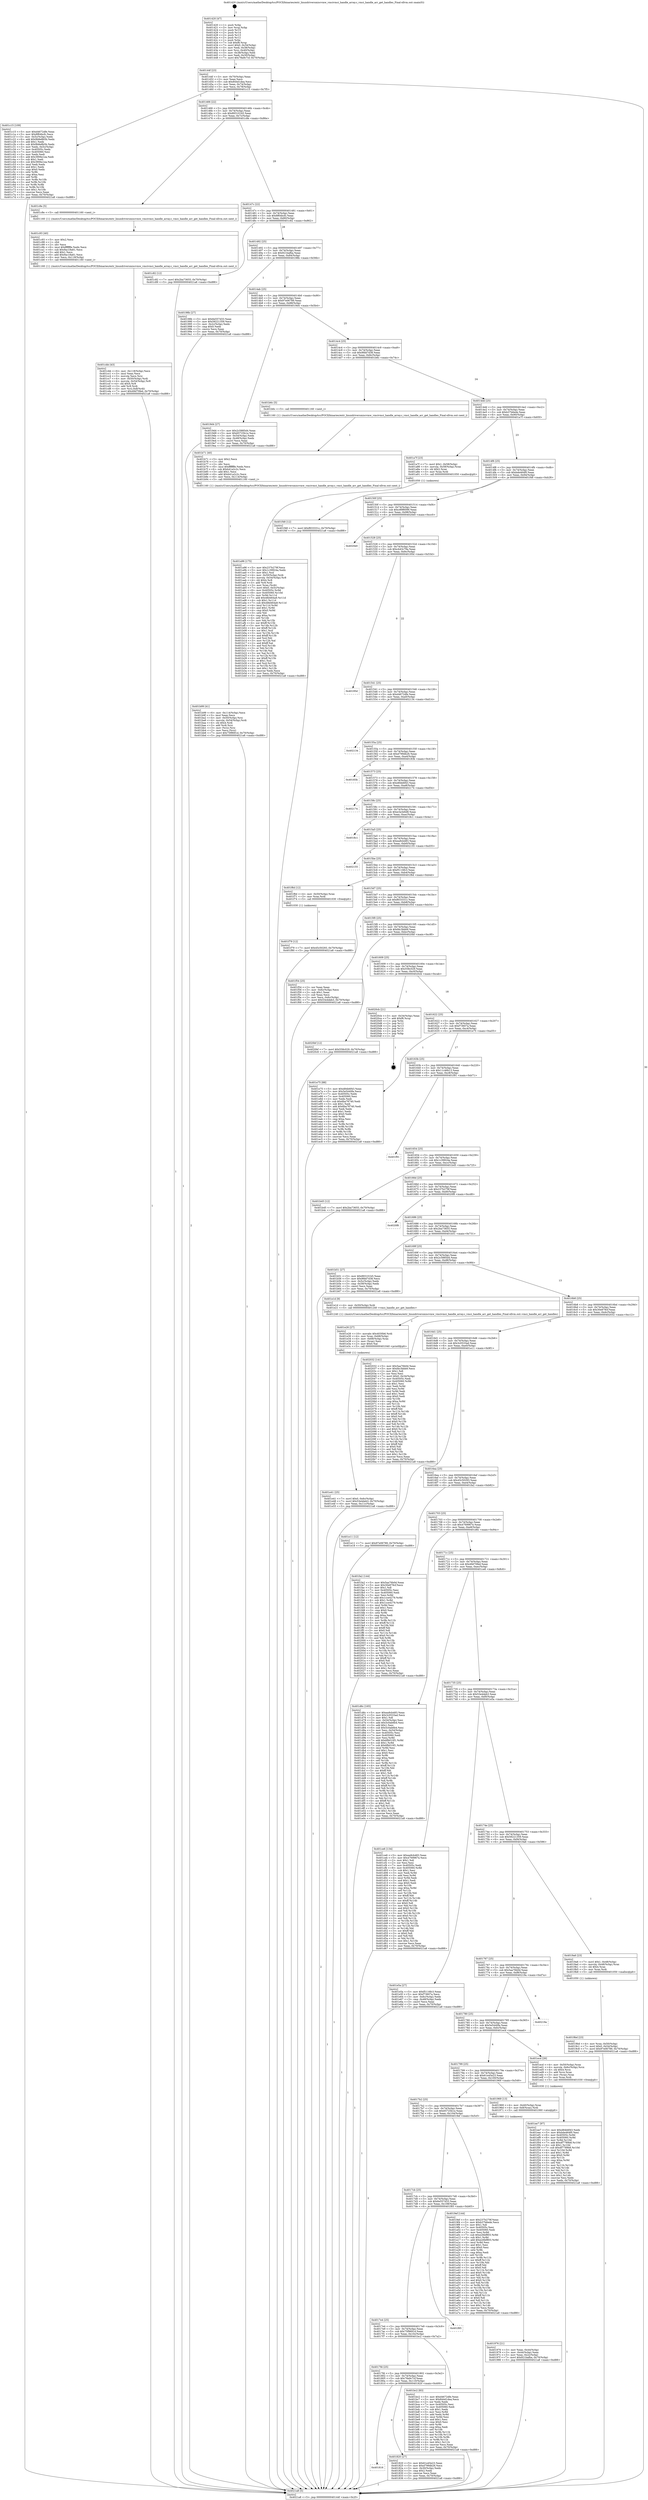 digraph "0x401420" {
  label = "0x401420 (/mnt/c/Users/mathe/Desktop/tcc/POCII/binaries/extr_linuxdriversmiscvmw_vmcivmci_handle_array.c_vmci_handle_arr_get_handles_Final-ollvm.out::main(0))"
  labelloc = "t"
  node[shape=record]

  Entry [label="",width=0.3,height=0.3,shape=circle,fillcolor=black,style=filled]
  "0x40144f" [label="{
     0x40144f [23]\l
     | [instrs]\l
     &nbsp;&nbsp;0x40144f \<+3\>: mov -0x70(%rbp),%eax\l
     &nbsp;&nbsp;0x401452 \<+2\>: mov %eax,%ecx\l
     &nbsp;&nbsp;0x401454 \<+6\>: sub $0x844d1dea,%ecx\l
     &nbsp;&nbsp;0x40145a \<+3\>: mov %eax,-0x74(%rbp)\l
     &nbsp;&nbsp;0x40145d \<+3\>: mov %ecx,-0x78(%rbp)\l
     &nbsp;&nbsp;0x401460 \<+6\>: je 0000000000401c15 \<main+0x7f5\>\l
  }"]
  "0x401c15" [label="{
     0x401c15 [109]\l
     | [instrs]\l
     &nbsp;&nbsp;0x401c15 \<+5\>: mov $0xd4672dfe,%eax\l
     &nbsp;&nbsp;0x401c1a \<+5\>: mov $0x8f64bcfc,%ecx\l
     &nbsp;&nbsp;0x401c1f \<+3\>: mov -0x5c(%rbp),%edx\l
     &nbsp;&nbsp;0x401c22 \<+6\>: add $0x9b8e8b5b,%edx\l
     &nbsp;&nbsp;0x401c28 \<+3\>: add $0x1,%edx\l
     &nbsp;&nbsp;0x401c2b \<+6\>: sub $0x9b8e8b5b,%edx\l
     &nbsp;&nbsp;0x401c31 \<+3\>: mov %edx,-0x5c(%rbp)\l
     &nbsp;&nbsp;0x401c34 \<+7\>: mov 0x40505c,%edx\l
     &nbsp;&nbsp;0x401c3b \<+7\>: mov 0x405060,%esi\l
     &nbsp;&nbsp;0x401c42 \<+2\>: mov %edx,%edi\l
     &nbsp;&nbsp;0x401c44 \<+6\>: add $0x3906e1ea,%edi\l
     &nbsp;&nbsp;0x401c4a \<+3\>: sub $0x1,%edi\l
     &nbsp;&nbsp;0x401c4d \<+6\>: sub $0x3906e1ea,%edi\l
     &nbsp;&nbsp;0x401c53 \<+3\>: imul %edi,%edx\l
     &nbsp;&nbsp;0x401c56 \<+3\>: and $0x1,%edx\l
     &nbsp;&nbsp;0x401c59 \<+3\>: cmp $0x0,%edx\l
     &nbsp;&nbsp;0x401c5c \<+4\>: sete %r8b\l
     &nbsp;&nbsp;0x401c60 \<+3\>: cmp $0xa,%esi\l
     &nbsp;&nbsp;0x401c63 \<+4\>: setl %r9b\l
     &nbsp;&nbsp;0x401c67 \<+3\>: mov %r8b,%r10b\l
     &nbsp;&nbsp;0x401c6a \<+3\>: and %r9b,%r10b\l
     &nbsp;&nbsp;0x401c6d \<+3\>: xor %r9b,%r8b\l
     &nbsp;&nbsp;0x401c70 \<+3\>: or %r8b,%r10b\l
     &nbsp;&nbsp;0x401c73 \<+4\>: test $0x1,%r10b\l
     &nbsp;&nbsp;0x401c77 \<+3\>: cmovne %ecx,%eax\l
     &nbsp;&nbsp;0x401c7a \<+3\>: mov %eax,-0x70(%rbp)\l
     &nbsp;&nbsp;0x401c7d \<+5\>: jmp 00000000004021a8 \<main+0xd88\>\l
  }"]
  "0x401466" [label="{
     0x401466 [22]\l
     | [instrs]\l
     &nbsp;&nbsp;0x401466 \<+5\>: jmp 000000000040146b \<main+0x4b\>\l
     &nbsp;&nbsp;0x40146b \<+3\>: mov -0x74(%rbp),%eax\l
     &nbsp;&nbsp;0x40146e \<+5\>: sub $0x893101b5,%eax\l
     &nbsp;&nbsp;0x401473 \<+3\>: mov %eax,-0x7c(%rbp)\l
     &nbsp;&nbsp;0x401476 \<+6\>: je 0000000000401c8e \<main+0x86e\>\l
  }"]
  Exit [label="",width=0.3,height=0.3,shape=circle,fillcolor=black,style=filled,peripheries=2]
  "0x401c8e" [label="{
     0x401c8e [5]\l
     | [instrs]\l
     &nbsp;&nbsp;0x401c8e \<+5\>: call 0000000000401160 \<next_i\>\l
     | [calls]\l
     &nbsp;&nbsp;0x401160 \{1\} (/mnt/c/Users/mathe/Desktop/tcc/POCII/binaries/extr_linuxdriversmiscvmw_vmcivmci_handle_array.c_vmci_handle_arr_get_handles_Final-ollvm.out::next_i)\l
  }"]
  "0x40147c" [label="{
     0x40147c [22]\l
     | [instrs]\l
     &nbsp;&nbsp;0x40147c \<+5\>: jmp 0000000000401481 \<main+0x61\>\l
     &nbsp;&nbsp;0x401481 \<+3\>: mov -0x74(%rbp),%eax\l
     &nbsp;&nbsp;0x401484 \<+5\>: sub $0x8f64bcfc,%eax\l
     &nbsp;&nbsp;0x401489 \<+3\>: mov %eax,-0x80(%rbp)\l
     &nbsp;&nbsp;0x40148c \<+6\>: je 0000000000401c82 \<main+0x862\>\l
  }"]
  "0x401f79" [label="{
     0x401f79 [12]\l
     | [instrs]\l
     &nbsp;&nbsp;0x401f79 \<+7\>: movl $0x45c50293,-0x70(%rbp)\l
     &nbsp;&nbsp;0x401f80 \<+5\>: jmp 00000000004021a8 \<main+0xd88\>\l
  }"]
  "0x401c82" [label="{
     0x401c82 [12]\l
     | [instrs]\l
     &nbsp;&nbsp;0x401c82 \<+7\>: movl $0x2ba73655,-0x70(%rbp)\l
     &nbsp;&nbsp;0x401c89 \<+5\>: jmp 00000000004021a8 \<main+0xd88\>\l
  }"]
  "0x401492" [label="{
     0x401492 [25]\l
     | [instrs]\l
     &nbsp;&nbsp;0x401492 \<+5\>: jmp 0000000000401497 \<main+0x77\>\l
     &nbsp;&nbsp;0x401497 \<+3\>: mov -0x74(%rbp),%eax\l
     &nbsp;&nbsp;0x40149a \<+5\>: sub $0x921bafba,%eax\l
     &nbsp;&nbsp;0x40149f \<+6\>: mov %eax,-0x84(%rbp)\l
     &nbsp;&nbsp;0x4014a5 \<+6\>: je 000000000040198b \<main+0x56b\>\l
  }"]
  "0x401ee7" [label="{
     0x401ee7 [97]\l
     | [instrs]\l
     &nbsp;&nbsp;0x401ee7 \<+5\>: mov $0xd84b6f43,%edx\l
     &nbsp;&nbsp;0x401eec \<+5\>: mov $0xbde464f0,%esi\l
     &nbsp;&nbsp;0x401ef1 \<+8\>: mov 0x40505c,%r8d\l
     &nbsp;&nbsp;0x401ef9 \<+8\>: mov 0x405060,%r9d\l
     &nbsp;&nbsp;0x401f01 \<+3\>: mov %r8d,%r10d\l
     &nbsp;&nbsp;0x401f04 \<+7\>: add $0xdf7789b8,%r10d\l
     &nbsp;&nbsp;0x401f0b \<+4\>: sub $0x1,%r10d\l
     &nbsp;&nbsp;0x401f0f \<+7\>: sub $0xdf7789b8,%r10d\l
     &nbsp;&nbsp;0x401f16 \<+4\>: imul %r10d,%r8d\l
     &nbsp;&nbsp;0x401f1a \<+4\>: and $0x1,%r8d\l
     &nbsp;&nbsp;0x401f1e \<+4\>: cmp $0x0,%r8d\l
     &nbsp;&nbsp;0x401f22 \<+4\>: sete %r11b\l
     &nbsp;&nbsp;0x401f26 \<+4\>: cmp $0xa,%r9d\l
     &nbsp;&nbsp;0x401f2a \<+3\>: setl %bl\l
     &nbsp;&nbsp;0x401f2d \<+3\>: mov %r11b,%r14b\l
     &nbsp;&nbsp;0x401f30 \<+3\>: and %bl,%r14b\l
     &nbsp;&nbsp;0x401f33 \<+3\>: xor %bl,%r11b\l
     &nbsp;&nbsp;0x401f36 \<+3\>: or %r11b,%r14b\l
     &nbsp;&nbsp;0x401f39 \<+4\>: test $0x1,%r14b\l
     &nbsp;&nbsp;0x401f3d \<+3\>: cmovne %esi,%edx\l
     &nbsp;&nbsp;0x401f40 \<+3\>: mov %edx,-0x70(%rbp)\l
     &nbsp;&nbsp;0x401f43 \<+5\>: jmp 00000000004021a8 \<main+0xd88\>\l
  }"]
  "0x40198b" [label="{
     0x40198b [27]\l
     | [instrs]\l
     &nbsp;&nbsp;0x40198b \<+5\>: mov $0x6e557d33,%eax\l
     &nbsp;&nbsp;0x401990 \<+5\>: mov $0x58221359,%ecx\l
     &nbsp;&nbsp;0x401995 \<+3\>: mov -0x2c(%rbp),%edx\l
     &nbsp;&nbsp;0x401998 \<+3\>: cmp $0x0,%edx\l
     &nbsp;&nbsp;0x40199b \<+3\>: cmove %ecx,%eax\l
     &nbsp;&nbsp;0x40199e \<+3\>: mov %eax,-0x70(%rbp)\l
     &nbsp;&nbsp;0x4019a1 \<+5\>: jmp 00000000004021a8 \<main+0xd88\>\l
  }"]
  "0x4014ab" [label="{
     0x4014ab [25]\l
     | [instrs]\l
     &nbsp;&nbsp;0x4014ab \<+5\>: jmp 00000000004014b0 \<main+0x90\>\l
     &nbsp;&nbsp;0x4014b0 \<+3\>: mov -0x74(%rbp),%eax\l
     &nbsp;&nbsp;0x4014b3 \<+5\>: sub $0x97e06789,%eax\l
     &nbsp;&nbsp;0x4014b8 \<+6\>: mov %eax,-0x88(%rbp)\l
     &nbsp;&nbsp;0x4014be \<+6\>: je 00000000004019d4 \<main+0x5b4\>\l
  }"]
  "0x401e41" [label="{
     0x401e41 [25]\l
     | [instrs]\l
     &nbsp;&nbsp;0x401e41 \<+7\>: movl $0x0,-0x6c(%rbp)\l
     &nbsp;&nbsp;0x401e48 \<+7\>: movl $0x53e4deb3,-0x70(%rbp)\l
     &nbsp;&nbsp;0x401e4f \<+6\>: mov %eax,-0x11c(%rbp)\l
     &nbsp;&nbsp;0x401e55 \<+5\>: jmp 00000000004021a8 \<main+0xd88\>\l
  }"]
  "0x4019d4" [label="{
     0x4019d4 [27]\l
     | [instrs]\l
     &nbsp;&nbsp;0x4019d4 \<+5\>: mov $0x2c5885d4,%eax\l
     &nbsp;&nbsp;0x4019d9 \<+5\>: mov $0x65725b1e,%ecx\l
     &nbsp;&nbsp;0x4019de \<+3\>: mov -0x54(%rbp),%edx\l
     &nbsp;&nbsp;0x4019e1 \<+3\>: cmp -0x48(%rbp),%edx\l
     &nbsp;&nbsp;0x4019e4 \<+3\>: cmovl %ecx,%eax\l
     &nbsp;&nbsp;0x4019e7 \<+3\>: mov %eax,-0x70(%rbp)\l
     &nbsp;&nbsp;0x4019ea \<+5\>: jmp 00000000004021a8 \<main+0xd88\>\l
  }"]
  "0x4014c4" [label="{
     0x4014c4 [25]\l
     | [instrs]\l
     &nbsp;&nbsp;0x4014c4 \<+5\>: jmp 00000000004014c9 \<main+0xa9\>\l
     &nbsp;&nbsp;0x4014c9 \<+3\>: mov -0x74(%rbp),%eax\l
     &nbsp;&nbsp;0x4014cc \<+5\>: sub $0x9fdd7d38,%eax\l
     &nbsp;&nbsp;0x4014d1 \<+6\>: mov %eax,-0x8c(%rbp)\l
     &nbsp;&nbsp;0x4014d7 \<+6\>: je 0000000000401b6c \<main+0x74c\>\l
  }"]
  "0x401e26" [label="{
     0x401e26 [27]\l
     | [instrs]\l
     &nbsp;&nbsp;0x401e26 \<+10\>: movabs $0x4030b6,%rdi\l
     &nbsp;&nbsp;0x401e30 \<+4\>: mov %rax,-0x68(%rbp)\l
     &nbsp;&nbsp;0x401e34 \<+4\>: mov -0x68(%rbp),%rax\l
     &nbsp;&nbsp;0x401e38 \<+2\>: mov (%rax),%esi\l
     &nbsp;&nbsp;0x401e3a \<+2\>: mov $0x0,%al\l
     &nbsp;&nbsp;0x401e3c \<+5\>: call 0000000000401040 \<printf@plt\>\l
     | [calls]\l
     &nbsp;&nbsp;0x401040 \{1\} (unknown)\l
  }"]
  "0x401b6c" [label="{
     0x401b6c [5]\l
     | [instrs]\l
     &nbsp;&nbsp;0x401b6c \<+5\>: call 0000000000401160 \<next_i\>\l
     | [calls]\l
     &nbsp;&nbsp;0x401160 \{1\} (/mnt/c/Users/mathe/Desktop/tcc/POCII/binaries/extr_linuxdriversmiscvmw_vmcivmci_handle_array.c_vmci_handle_arr_get_handles_Final-ollvm.out::next_i)\l
  }"]
  "0x4014dd" [label="{
     0x4014dd [25]\l
     | [instrs]\l
     &nbsp;&nbsp;0x4014dd \<+5\>: jmp 00000000004014e2 \<main+0xc2\>\l
     &nbsp;&nbsp;0x4014e2 \<+3\>: mov -0x74(%rbp),%eax\l
     &nbsp;&nbsp;0x4014e5 \<+5\>: sub $0xb37b6ede,%eax\l
     &nbsp;&nbsp;0x4014ea \<+6\>: mov %eax,-0x90(%rbp)\l
     &nbsp;&nbsp;0x4014f0 \<+6\>: je 0000000000401a7f \<main+0x65f\>\l
  }"]
  "0x401cbb" [label="{
     0x401cbb [43]\l
     | [instrs]\l
     &nbsp;&nbsp;0x401cbb \<+6\>: mov -0x118(%rbp),%ecx\l
     &nbsp;&nbsp;0x401cc1 \<+3\>: imul %eax,%ecx\l
     &nbsp;&nbsp;0x401cc4 \<+3\>: movslq %ecx,%rsi\l
     &nbsp;&nbsp;0x401cc7 \<+4\>: mov -0x50(%rbp),%rdi\l
     &nbsp;&nbsp;0x401ccb \<+4\>: movslq -0x54(%rbp),%r8\l
     &nbsp;&nbsp;0x401ccf \<+4\>: shl $0x4,%r8\l
     &nbsp;&nbsp;0x401cd3 \<+3\>: add %r8,%rdi\l
     &nbsp;&nbsp;0x401cd6 \<+4\>: mov %rsi,0x8(%rdi)\l
     &nbsp;&nbsp;0x401cda \<+7\>: movl $0x49d70fed,-0x70(%rbp)\l
     &nbsp;&nbsp;0x401ce1 \<+5\>: jmp 00000000004021a8 \<main+0xd88\>\l
  }"]
  "0x401a7f" [label="{
     0x401a7f [23]\l
     | [instrs]\l
     &nbsp;&nbsp;0x401a7f \<+7\>: movl $0x1,-0x58(%rbp)\l
     &nbsp;&nbsp;0x401a86 \<+4\>: movslq -0x58(%rbp),%rax\l
     &nbsp;&nbsp;0x401a8a \<+4\>: shl $0x2,%rax\l
     &nbsp;&nbsp;0x401a8e \<+3\>: mov %rax,%rdi\l
     &nbsp;&nbsp;0x401a91 \<+5\>: call 0000000000401050 \<malloc@plt\>\l
     | [calls]\l
     &nbsp;&nbsp;0x401050 \{1\} (unknown)\l
  }"]
  "0x4014f6" [label="{
     0x4014f6 [25]\l
     | [instrs]\l
     &nbsp;&nbsp;0x4014f6 \<+5\>: jmp 00000000004014fb \<main+0xdb\>\l
     &nbsp;&nbsp;0x4014fb \<+3\>: mov -0x74(%rbp),%eax\l
     &nbsp;&nbsp;0x4014fe \<+5\>: sub $0xbde464f0,%eax\l
     &nbsp;&nbsp;0x401503 \<+6\>: mov %eax,-0x94(%rbp)\l
     &nbsp;&nbsp;0x401509 \<+6\>: je 0000000000401f48 \<main+0xb28\>\l
  }"]
  "0x401c93" [label="{
     0x401c93 [40]\l
     | [instrs]\l
     &nbsp;&nbsp;0x401c93 \<+5\>: mov $0x2,%ecx\l
     &nbsp;&nbsp;0x401c98 \<+1\>: cltd\l
     &nbsp;&nbsp;0x401c99 \<+2\>: idiv %ecx\l
     &nbsp;&nbsp;0x401c9b \<+6\>: imul $0xfffffffe,%edx,%ecx\l
     &nbsp;&nbsp;0x401ca1 \<+6\>: sub $0x9ac18a61,%ecx\l
     &nbsp;&nbsp;0x401ca7 \<+3\>: add $0x1,%ecx\l
     &nbsp;&nbsp;0x401caa \<+6\>: add $0x9ac18a61,%ecx\l
     &nbsp;&nbsp;0x401cb0 \<+6\>: mov %ecx,-0x118(%rbp)\l
     &nbsp;&nbsp;0x401cb6 \<+5\>: call 0000000000401160 \<next_i\>\l
     | [calls]\l
     &nbsp;&nbsp;0x401160 \{1\} (/mnt/c/Users/mathe/Desktop/tcc/POCII/binaries/extr_linuxdriversmiscvmw_vmcivmci_handle_array.c_vmci_handle_arr_get_handles_Final-ollvm.out::next_i)\l
  }"]
  "0x401f48" [label="{
     0x401f48 [12]\l
     | [instrs]\l
     &nbsp;&nbsp;0x401f48 \<+7\>: movl $0xf833331c,-0x70(%rbp)\l
     &nbsp;&nbsp;0x401f4f \<+5\>: jmp 00000000004021a8 \<main+0xd88\>\l
  }"]
  "0x40150f" [label="{
     0x40150f [25]\l
     | [instrs]\l
     &nbsp;&nbsp;0x40150f \<+5\>: jmp 0000000000401514 \<main+0xf4\>\l
     &nbsp;&nbsp;0x401514 \<+3\>: mov -0x74(%rbp),%eax\l
     &nbsp;&nbsp;0x401517 \<+5\>: sub $0xc89f6099,%eax\l
     &nbsp;&nbsp;0x40151c \<+6\>: mov %eax,-0x98(%rbp)\l
     &nbsp;&nbsp;0x401522 \<+6\>: je 00000000004020e0 \<main+0xcc0\>\l
  }"]
  "0x401b99" [label="{
     0x401b99 [41]\l
     | [instrs]\l
     &nbsp;&nbsp;0x401b99 \<+6\>: mov -0x114(%rbp),%ecx\l
     &nbsp;&nbsp;0x401b9f \<+3\>: imul %eax,%ecx\l
     &nbsp;&nbsp;0x401ba2 \<+4\>: mov -0x50(%rbp),%rsi\l
     &nbsp;&nbsp;0x401ba6 \<+4\>: movslq -0x54(%rbp),%rdi\l
     &nbsp;&nbsp;0x401baa \<+4\>: shl $0x4,%rdi\l
     &nbsp;&nbsp;0x401bae \<+3\>: add %rdi,%rsi\l
     &nbsp;&nbsp;0x401bb1 \<+3\>: mov (%rsi),%rsi\l
     &nbsp;&nbsp;0x401bb4 \<+2\>: mov %ecx,(%rsi)\l
     &nbsp;&nbsp;0x401bb6 \<+7\>: movl $0x75f9691d,-0x70(%rbp)\l
     &nbsp;&nbsp;0x401bbd \<+5\>: jmp 00000000004021a8 \<main+0xd88\>\l
  }"]
  "0x4020e0" [label="{
     0x4020e0\l
  }", style=dashed]
  "0x401528" [label="{
     0x401528 [25]\l
     | [instrs]\l
     &nbsp;&nbsp;0x401528 \<+5\>: jmp 000000000040152d \<main+0x10d\>\l
     &nbsp;&nbsp;0x40152d \<+3\>: mov -0x74(%rbp),%eax\l
     &nbsp;&nbsp;0x401530 \<+5\>: sub $0xcb43c79a,%eax\l
     &nbsp;&nbsp;0x401535 \<+6\>: mov %eax,-0x9c(%rbp)\l
     &nbsp;&nbsp;0x40153b \<+6\>: je 000000000040195d \<main+0x53d\>\l
  }"]
  "0x401b71" [label="{
     0x401b71 [40]\l
     | [instrs]\l
     &nbsp;&nbsp;0x401b71 \<+5\>: mov $0x2,%ecx\l
     &nbsp;&nbsp;0x401b76 \<+1\>: cltd\l
     &nbsp;&nbsp;0x401b77 \<+2\>: idiv %ecx\l
     &nbsp;&nbsp;0x401b79 \<+6\>: imul $0xfffffffe,%edx,%ecx\l
     &nbsp;&nbsp;0x401b7f \<+6\>: sub $0xb41a2c2c,%ecx\l
     &nbsp;&nbsp;0x401b85 \<+3\>: add $0x1,%ecx\l
     &nbsp;&nbsp;0x401b88 \<+6\>: add $0xb41a2c2c,%ecx\l
     &nbsp;&nbsp;0x401b8e \<+6\>: mov %ecx,-0x114(%rbp)\l
     &nbsp;&nbsp;0x401b94 \<+5\>: call 0000000000401160 \<next_i\>\l
     | [calls]\l
     &nbsp;&nbsp;0x401160 \{1\} (/mnt/c/Users/mathe/Desktop/tcc/POCII/binaries/extr_linuxdriversmiscvmw_vmcivmci_handle_array.c_vmci_handle_arr_get_handles_Final-ollvm.out::next_i)\l
  }"]
  "0x40195d" [label="{
     0x40195d\l
  }", style=dashed]
  "0x401541" [label="{
     0x401541 [25]\l
     | [instrs]\l
     &nbsp;&nbsp;0x401541 \<+5\>: jmp 0000000000401546 \<main+0x126\>\l
     &nbsp;&nbsp;0x401546 \<+3\>: mov -0x74(%rbp),%eax\l
     &nbsp;&nbsp;0x401549 \<+5\>: sub $0xd4672dfe,%eax\l
     &nbsp;&nbsp;0x40154e \<+6\>: mov %eax,-0xa0(%rbp)\l
     &nbsp;&nbsp;0x401554 \<+6\>: je 0000000000402134 \<main+0xd14\>\l
  }"]
  "0x401a96" [label="{
     0x401a96 [175]\l
     | [instrs]\l
     &nbsp;&nbsp;0x401a96 \<+5\>: mov $0x237b279f,%ecx\l
     &nbsp;&nbsp;0x401a9b \<+5\>: mov $0x1c39924a,%edx\l
     &nbsp;&nbsp;0x401aa0 \<+3\>: mov $0x1,%sil\l
     &nbsp;&nbsp;0x401aa3 \<+4\>: mov -0x50(%rbp),%rdi\l
     &nbsp;&nbsp;0x401aa7 \<+4\>: movslq -0x54(%rbp),%r8\l
     &nbsp;&nbsp;0x401aab \<+4\>: shl $0x4,%r8\l
     &nbsp;&nbsp;0x401aaf \<+3\>: add %r8,%rdi\l
     &nbsp;&nbsp;0x401ab2 \<+3\>: mov %rax,(%rdi)\l
     &nbsp;&nbsp;0x401ab5 \<+7\>: movl $0x0,-0x5c(%rbp)\l
     &nbsp;&nbsp;0x401abc \<+8\>: mov 0x40505c,%r9d\l
     &nbsp;&nbsp;0x401ac4 \<+8\>: mov 0x405060,%r10d\l
     &nbsp;&nbsp;0x401acc \<+3\>: mov %r9d,%r11d\l
     &nbsp;&nbsp;0x401acf \<+7\>: add $0x48d464a9,%r11d\l
     &nbsp;&nbsp;0x401ad6 \<+4\>: sub $0x1,%r11d\l
     &nbsp;&nbsp;0x401ada \<+7\>: sub $0x48d464a9,%r11d\l
     &nbsp;&nbsp;0x401ae1 \<+4\>: imul %r11d,%r9d\l
     &nbsp;&nbsp;0x401ae5 \<+4\>: and $0x1,%r9d\l
     &nbsp;&nbsp;0x401ae9 \<+4\>: cmp $0x0,%r9d\l
     &nbsp;&nbsp;0x401aed \<+3\>: sete %bl\l
     &nbsp;&nbsp;0x401af0 \<+4\>: cmp $0xa,%r10d\l
     &nbsp;&nbsp;0x401af4 \<+4\>: setl %r14b\l
     &nbsp;&nbsp;0x401af8 \<+3\>: mov %bl,%r15b\l
     &nbsp;&nbsp;0x401afb \<+4\>: xor $0xff,%r15b\l
     &nbsp;&nbsp;0x401aff \<+3\>: mov %r14b,%r12b\l
     &nbsp;&nbsp;0x401b02 \<+4\>: xor $0xff,%r12b\l
     &nbsp;&nbsp;0x401b06 \<+4\>: xor $0x1,%sil\l
     &nbsp;&nbsp;0x401b0a \<+3\>: mov %r15b,%r13b\l
     &nbsp;&nbsp;0x401b0d \<+4\>: and $0xff,%r13b\l
     &nbsp;&nbsp;0x401b11 \<+3\>: and %sil,%bl\l
     &nbsp;&nbsp;0x401b14 \<+3\>: mov %r12b,%al\l
     &nbsp;&nbsp;0x401b17 \<+2\>: and $0xff,%al\l
     &nbsp;&nbsp;0x401b19 \<+3\>: and %sil,%r14b\l
     &nbsp;&nbsp;0x401b1c \<+3\>: or %bl,%r13b\l
     &nbsp;&nbsp;0x401b1f \<+3\>: or %r14b,%al\l
     &nbsp;&nbsp;0x401b22 \<+3\>: xor %al,%r13b\l
     &nbsp;&nbsp;0x401b25 \<+3\>: or %r12b,%r15b\l
     &nbsp;&nbsp;0x401b28 \<+4\>: xor $0xff,%r15b\l
     &nbsp;&nbsp;0x401b2c \<+4\>: or $0x1,%sil\l
     &nbsp;&nbsp;0x401b30 \<+3\>: and %sil,%r15b\l
     &nbsp;&nbsp;0x401b33 \<+3\>: or %r15b,%r13b\l
     &nbsp;&nbsp;0x401b36 \<+4\>: test $0x1,%r13b\l
     &nbsp;&nbsp;0x401b3a \<+3\>: cmovne %edx,%ecx\l
     &nbsp;&nbsp;0x401b3d \<+3\>: mov %ecx,-0x70(%rbp)\l
     &nbsp;&nbsp;0x401b40 \<+5\>: jmp 00000000004021a8 \<main+0xd88\>\l
  }"]
  "0x402134" [label="{
     0x402134\l
  }", style=dashed]
  "0x40155a" [label="{
     0x40155a [25]\l
     | [instrs]\l
     &nbsp;&nbsp;0x40155a \<+5\>: jmp 000000000040155f \<main+0x13f\>\l
     &nbsp;&nbsp;0x40155f \<+3\>: mov -0x74(%rbp),%eax\l
     &nbsp;&nbsp;0x401562 \<+5\>: sub $0xd799db26,%eax\l
     &nbsp;&nbsp;0x401567 \<+6\>: mov %eax,-0xa4(%rbp)\l
     &nbsp;&nbsp;0x40156d \<+6\>: je 000000000040183b \<main+0x41b\>\l
  }"]
  "0x4019bd" [label="{
     0x4019bd [23]\l
     | [instrs]\l
     &nbsp;&nbsp;0x4019bd \<+4\>: mov %rax,-0x50(%rbp)\l
     &nbsp;&nbsp;0x4019c1 \<+7\>: movl $0x0,-0x54(%rbp)\l
     &nbsp;&nbsp;0x4019c8 \<+7\>: movl $0x97e06789,-0x70(%rbp)\l
     &nbsp;&nbsp;0x4019cf \<+5\>: jmp 00000000004021a8 \<main+0xd88\>\l
  }"]
  "0x40183b" [label="{
     0x40183b\l
  }", style=dashed]
  "0x401573" [label="{
     0x401573 [25]\l
     | [instrs]\l
     &nbsp;&nbsp;0x401573 \<+5\>: jmp 0000000000401578 \<main+0x158\>\l
     &nbsp;&nbsp;0x401578 \<+3\>: mov -0x74(%rbp),%eax\l
     &nbsp;&nbsp;0x40157b \<+5\>: sub $0xd84b6f43,%eax\l
     &nbsp;&nbsp;0x401580 \<+6\>: mov %eax,-0xa8(%rbp)\l
     &nbsp;&nbsp;0x401586 \<+6\>: je 0000000000402174 \<main+0xd54\>\l
  }"]
  "0x401976" [label="{
     0x401976 [21]\l
     | [instrs]\l
     &nbsp;&nbsp;0x401976 \<+3\>: mov %eax,-0x44(%rbp)\l
     &nbsp;&nbsp;0x401979 \<+3\>: mov -0x44(%rbp),%eax\l
     &nbsp;&nbsp;0x40197c \<+3\>: mov %eax,-0x2c(%rbp)\l
     &nbsp;&nbsp;0x40197f \<+7\>: movl $0x921bafba,-0x70(%rbp)\l
     &nbsp;&nbsp;0x401986 \<+5\>: jmp 00000000004021a8 \<main+0xd88\>\l
  }"]
  "0x402174" [label="{
     0x402174\l
  }", style=dashed]
  "0x40158c" [label="{
     0x40158c [25]\l
     | [instrs]\l
     &nbsp;&nbsp;0x40158c \<+5\>: jmp 0000000000401591 \<main+0x171\>\l
     &nbsp;&nbsp;0x401591 \<+3\>: mov -0x74(%rbp),%eax\l
     &nbsp;&nbsp;0x401594 \<+5\>: sub $0xe3a3e6d8,%eax\l
     &nbsp;&nbsp;0x401599 \<+6\>: mov %eax,-0xac(%rbp)\l
     &nbsp;&nbsp;0x40159f \<+6\>: je 00000000004018c1 \<main+0x4a1\>\l
  }"]
  "0x401420" [label="{
     0x401420 [47]\l
     | [instrs]\l
     &nbsp;&nbsp;0x401420 \<+1\>: push %rbp\l
     &nbsp;&nbsp;0x401421 \<+3\>: mov %rsp,%rbp\l
     &nbsp;&nbsp;0x401424 \<+2\>: push %r15\l
     &nbsp;&nbsp;0x401426 \<+2\>: push %r14\l
     &nbsp;&nbsp;0x401428 \<+2\>: push %r13\l
     &nbsp;&nbsp;0x40142a \<+2\>: push %r12\l
     &nbsp;&nbsp;0x40142c \<+1\>: push %rbx\l
     &nbsp;&nbsp;0x40142d \<+7\>: sub $0xf8,%rsp\l
     &nbsp;&nbsp;0x401434 \<+7\>: movl $0x0,-0x34(%rbp)\l
     &nbsp;&nbsp;0x40143b \<+3\>: mov %edi,-0x38(%rbp)\l
     &nbsp;&nbsp;0x40143e \<+4\>: mov %rsi,-0x40(%rbp)\l
     &nbsp;&nbsp;0x401442 \<+3\>: mov -0x38(%rbp),%edi\l
     &nbsp;&nbsp;0x401445 \<+3\>: mov %edi,-0x30(%rbp)\l
     &nbsp;&nbsp;0x401448 \<+7\>: movl $0x78a9c7cf,-0x70(%rbp)\l
  }"]
  "0x4018c1" [label="{
     0x4018c1\l
  }", style=dashed]
  "0x4015a5" [label="{
     0x4015a5 [25]\l
     | [instrs]\l
     &nbsp;&nbsp;0x4015a5 \<+5\>: jmp 00000000004015aa \<main+0x18a\>\l
     &nbsp;&nbsp;0x4015aa \<+3\>: mov -0x74(%rbp),%eax\l
     &nbsp;&nbsp;0x4015ad \<+5\>: sub $0xea9cb483,%eax\l
     &nbsp;&nbsp;0x4015b2 \<+6\>: mov %eax,-0xb0(%rbp)\l
     &nbsp;&nbsp;0x4015b8 \<+6\>: je 0000000000402155 \<main+0xd35\>\l
  }"]
  "0x4021a8" [label="{
     0x4021a8 [5]\l
     | [instrs]\l
     &nbsp;&nbsp;0x4021a8 \<+5\>: jmp 000000000040144f \<main+0x2f\>\l
  }"]
  "0x402155" [label="{
     0x402155\l
  }", style=dashed]
  "0x4015be" [label="{
     0x4015be [25]\l
     | [instrs]\l
     &nbsp;&nbsp;0x4015be \<+5\>: jmp 00000000004015c3 \<main+0x1a3\>\l
     &nbsp;&nbsp;0x4015c3 \<+3\>: mov -0x74(%rbp),%eax\l
     &nbsp;&nbsp;0x4015c6 \<+5\>: sub $0xf5116fc3,%eax\l
     &nbsp;&nbsp;0x4015cb \<+6\>: mov %eax,-0xb4(%rbp)\l
     &nbsp;&nbsp;0x4015d1 \<+6\>: je 0000000000401f6d \<main+0xb4d\>\l
  }"]
  "0x401816" [label="{
     0x401816\l
  }", style=dashed]
  "0x401f6d" [label="{
     0x401f6d [12]\l
     | [instrs]\l
     &nbsp;&nbsp;0x401f6d \<+4\>: mov -0x50(%rbp),%rax\l
     &nbsp;&nbsp;0x401f71 \<+3\>: mov %rax,%rdi\l
     &nbsp;&nbsp;0x401f74 \<+5\>: call 0000000000401030 \<free@plt\>\l
     | [calls]\l
     &nbsp;&nbsp;0x401030 \{1\} (unknown)\l
  }"]
  "0x4015d7" [label="{
     0x4015d7 [25]\l
     | [instrs]\l
     &nbsp;&nbsp;0x4015d7 \<+5\>: jmp 00000000004015dc \<main+0x1bc\>\l
     &nbsp;&nbsp;0x4015dc \<+3\>: mov -0x74(%rbp),%eax\l
     &nbsp;&nbsp;0x4015df \<+5\>: sub $0xf833331c,%eax\l
     &nbsp;&nbsp;0x4015e4 \<+6\>: mov %eax,-0xb8(%rbp)\l
     &nbsp;&nbsp;0x4015ea \<+6\>: je 0000000000401f54 \<main+0xb34\>\l
  }"]
  "0x401820" [label="{
     0x401820 [27]\l
     | [instrs]\l
     &nbsp;&nbsp;0x401820 \<+5\>: mov $0x61e45e23,%eax\l
     &nbsp;&nbsp;0x401825 \<+5\>: mov $0xd799db26,%ecx\l
     &nbsp;&nbsp;0x40182a \<+3\>: mov -0x30(%rbp),%edx\l
     &nbsp;&nbsp;0x40182d \<+3\>: cmp $0x2,%edx\l
     &nbsp;&nbsp;0x401830 \<+3\>: cmovne %ecx,%eax\l
     &nbsp;&nbsp;0x401833 \<+3\>: mov %eax,-0x70(%rbp)\l
     &nbsp;&nbsp;0x401836 \<+5\>: jmp 00000000004021a8 \<main+0xd88\>\l
  }"]
  "0x401f54" [label="{
     0x401f54 [25]\l
     | [instrs]\l
     &nbsp;&nbsp;0x401f54 \<+2\>: xor %eax,%eax\l
     &nbsp;&nbsp;0x401f56 \<+3\>: mov -0x6c(%rbp),%ecx\l
     &nbsp;&nbsp;0x401f59 \<+3\>: sub $0x1,%eax\l
     &nbsp;&nbsp;0x401f5c \<+2\>: sub %eax,%ecx\l
     &nbsp;&nbsp;0x401f5e \<+3\>: mov %ecx,-0x6c(%rbp)\l
     &nbsp;&nbsp;0x401f61 \<+7\>: movl $0x53e4deb3,-0x70(%rbp)\l
     &nbsp;&nbsp;0x401f68 \<+5\>: jmp 00000000004021a8 \<main+0xd88\>\l
  }"]
  "0x4015f0" [label="{
     0x4015f0 [25]\l
     | [instrs]\l
     &nbsp;&nbsp;0x4015f0 \<+5\>: jmp 00000000004015f5 \<main+0x1d5\>\l
     &nbsp;&nbsp;0x4015f5 \<+3\>: mov -0x74(%rbp),%eax\l
     &nbsp;&nbsp;0x4015f8 \<+5\>: sub $0xfdc3bbb9,%eax\l
     &nbsp;&nbsp;0x4015fd \<+6\>: mov %eax,-0xbc(%rbp)\l
     &nbsp;&nbsp;0x401603 \<+6\>: je 00000000004020bf \<main+0xc9f\>\l
  }"]
  "0x4017fd" [label="{
     0x4017fd [25]\l
     | [instrs]\l
     &nbsp;&nbsp;0x4017fd \<+5\>: jmp 0000000000401802 \<main+0x3e2\>\l
     &nbsp;&nbsp;0x401802 \<+3\>: mov -0x74(%rbp),%eax\l
     &nbsp;&nbsp;0x401805 \<+5\>: sub $0x78a9c7cf,%eax\l
     &nbsp;&nbsp;0x40180a \<+6\>: mov %eax,-0x110(%rbp)\l
     &nbsp;&nbsp;0x401810 \<+6\>: je 0000000000401820 \<main+0x400\>\l
  }"]
  "0x4020bf" [label="{
     0x4020bf [12]\l
     | [instrs]\l
     &nbsp;&nbsp;0x4020bf \<+7\>: movl $0x558c029,-0x70(%rbp)\l
     &nbsp;&nbsp;0x4020c6 \<+5\>: jmp 00000000004021a8 \<main+0xd88\>\l
  }"]
  "0x401609" [label="{
     0x401609 [25]\l
     | [instrs]\l
     &nbsp;&nbsp;0x401609 \<+5\>: jmp 000000000040160e \<main+0x1ee\>\l
     &nbsp;&nbsp;0x40160e \<+3\>: mov -0x74(%rbp),%eax\l
     &nbsp;&nbsp;0x401611 \<+5\>: sub $0x558c029,%eax\l
     &nbsp;&nbsp;0x401616 \<+6\>: mov %eax,-0xc0(%rbp)\l
     &nbsp;&nbsp;0x40161c \<+6\>: je 00000000004020cb \<main+0xcab\>\l
  }"]
  "0x401bc2" [label="{
     0x401bc2 [83]\l
     | [instrs]\l
     &nbsp;&nbsp;0x401bc2 \<+5\>: mov $0xd4672dfe,%eax\l
     &nbsp;&nbsp;0x401bc7 \<+5\>: mov $0x844d1dea,%ecx\l
     &nbsp;&nbsp;0x401bcc \<+2\>: xor %edx,%edx\l
     &nbsp;&nbsp;0x401bce \<+7\>: mov 0x40505c,%esi\l
     &nbsp;&nbsp;0x401bd5 \<+7\>: mov 0x405060,%edi\l
     &nbsp;&nbsp;0x401bdc \<+3\>: sub $0x1,%edx\l
     &nbsp;&nbsp;0x401bdf \<+3\>: mov %esi,%r8d\l
     &nbsp;&nbsp;0x401be2 \<+3\>: add %edx,%r8d\l
     &nbsp;&nbsp;0x401be5 \<+4\>: imul %r8d,%esi\l
     &nbsp;&nbsp;0x401be9 \<+3\>: and $0x1,%esi\l
     &nbsp;&nbsp;0x401bec \<+3\>: cmp $0x0,%esi\l
     &nbsp;&nbsp;0x401bef \<+4\>: sete %r9b\l
     &nbsp;&nbsp;0x401bf3 \<+3\>: cmp $0xa,%edi\l
     &nbsp;&nbsp;0x401bf6 \<+4\>: setl %r10b\l
     &nbsp;&nbsp;0x401bfa \<+3\>: mov %r9b,%r11b\l
     &nbsp;&nbsp;0x401bfd \<+3\>: and %r10b,%r11b\l
     &nbsp;&nbsp;0x401c00 \<+3\>: xor %r10b,%r9b\l
     &nbsp;&nbsp;0x401c03 \<+3\>: or %r9b,%r11b\l
     &nbsp;&nbsp;0x401c06 \<+4\>: test $0x1,%r11b\l
     &nbsp;&nbsp;0x401c0a \<+3\>: cmovne %ecx,%eax\l
     &nbsp;&nbsp;0x401c0d \<+3\>: mov %eax,-0x70(%rbp)\l
     &nbsp;&nbsp;0x401c10 \<+5\>: jmp 00000000004021a8 \<main+0xd88\>\l
  }"]
  "0x4020cb" [label="{
     0x4020cb [21]\l
     | [instrs]\l
     &nbsp;&nbsp;0x4020cb \<+3\>: mov -0x34(%rbp),%eax\l
     &nbsp;&nbsp;0x4020ce \<+7\>: add $0xf8,%rsp\l
     &nbsp;&nbsp;0x4020d5 \<+1\>: pop %rbx\l
     &nbsp;&nbsp;0x4020d6 \<+2\>: pop %r12\l
     &nbsp;&nbsp;0x4020d8 \<+2\>: pop %r13\l
     &nbsp;&nbsp;0x4020da \<+2\>: pop %r14\l
     &nbsp;&nbsp;0x4020dc \<+2\>: pop %r15\l
     &nbsp;&nbsp;0x4020de \<+1\>: pop %rbp\l
     &nbsp;&nbsp;0x4020df \<+1\>: ret\l
  }"]
  "0x401622" [label="{
     0x401622 [25]\l
     | [instrs]\l
     &nbsp;&nbsp;0x401622 \<+5\>: jmp 0000000000401627 \<main+0x207\>\l
     &nbsp;&nbsp;0x401627 \<+3\>: mov -0x74(%rbp),%eax\l
     &nbsp;&nbsp;0x40162a \<+5\>: sub $0xf73607a,%eax\l
     &nbsp;&nbsp;0x40162f \<+6\>: mov %eax,-0xc4(%rbp)\l
     &nbsp;&nbsp;0x401635 \<+6\>: je 0000000000401e75 \<main+0xa55\>\l
  }"]
  "0x4017e4" [label="{
     0x4017e4 [25]\l
     | [instrs]\l
     &nbsp;&nbsp;0x4017e4 \<+5\>: jmp 00000000004017e9 \<main+0x3c9\>\l
     &nbsp;&nbsp;0x4017e9 \<+3\>: mov -0x74(%rbp),%eax\l
     &nbsp;&nbsp;0x4017ec \<+5\>: sub $0x75f9691d,%eax\l
     &nbsp;&nbsp;0x4017f1 \<+6\>: mov %eax,-0x10c(%rbp)\l
     &nbsp;&nbsp;0x4017f7 \<+6\>: je 0000000000401bc2 \<main+0x7a2\>\l
  }"]
  "0x401e75" [label="{
     0x401e75 [88]\l
     | [instrs]\l
     &nbsp;&nbsp;0x401e75 \<+5\>: mov $0xd84b6f43,%eax\l
     &nbsp;&nbsp;0x401e7a \<+5\>: mov $0x5e5440fa,%ecx\l
     &nbsp;&nbsp;0x401e7f \<+7\>: mov 0x40505c,%edx\l
     &nbsp;&nbsp;0x401e86 \<+7\>: mov 0x405060,%esi\l
     &nbsp;&nbsp;0x401e8d \<+2\>: mov %edx,%edi\l
     &nbsp;&nbsp;0x401e8f \<+6\>: sub $0x6ba78740,%edi\l
     &nbsp;&nbsp;0x401e95 \<+3\>: sub $0x1,%edi\l
     &nbsp;&nbsp;0x401e98 \<+6\>: add $0x6ba78740,%edi\l
     &nbsp;&nbsp;0x401e9e \<+3\>: imul %edi,%edx\l
     &nbsp;&nbsp;0x401ea1 \<+3\>: and $0x1,%edx\l
     &nbsp;&nbsp;0x401ea4 \<+3\>: cmp $0x0,%edx\l
     &nbsp;&nbsp;0x401ea7 \<+4\>: sete %r8b\l
     &nbsp;&nbsp;0x401eab \<+3\>: cmp $0xa,%esi\l
     &nbsp;&nbsp;0x401eae \<+4\>: setl %r9b\l
     &nbsp;&nbsp;0x401eb2 \<+3\>: mov %r8b,%r10b\l
     &nbsp;&nbsp;0x401eb5 \<+3\>: and %r9b,%r10b\l
     &nbsp;&nbsp;0x401eb8 \<+3\>: xor %r9b,%r8b\l
     &nbsp;&nbsp;0x401ebb \<+3\>: or %r8b,%r10b\l
     &nbsp;&nbsp;0x401ebe \<+4\>: test $0x1,%r10b\l
     &nbsp;&nbsp;0x401ec2 \<+3\>: cmovne %ecx,%eax\l
     &nbsp;&nbsp;0x401ec5 \<+3\>: mov %eax,-0x70(%rbp)\l
     &nbsp;&nbsp;0x401ec8 \<+5\>: jmp 00000000004021a8 \<main+0xd88\>\l
  }"]
  "0x40163b" [label="{
     0x40163b [25]\l
     | [instrs]\l
     &nbsp;&nbsp;0x40163b \<+5\>: jmp 0000000000401640 \<main+0x220\>\l
     &nbsp;&nbsp;0x401640 \<+3\>: mov -0x74(%rbp),%eax\l
     &nbsp;&nbsp;0x401643 \<+5\>: sub $0x11c46b13,%eax\l
     &nbsp;&nbsp;0x401648 \<+6\>: mov %eax,-0xc8(%rbp)\l
     &nbsp;&nbsp;0x40164e \<+6\>: je 0000000000401f91 \<main+0xb71\>\l
  }"]
  "0x401f85" [label="{
     0x401f85\l
  }", style=dashed]
  "0x401f91" [label="{
     0x401f91\l
  }", style=dashed]
  "0x401654" [label="{
     0x401654 [25]\l
     | [instrs]\l
     &nbsp;&nbsp;0x401654 \<+5\>: jmp 0000000000401659 \<main+0x239\>\l
     &nbsp;&nbsp;0x401659 \<+3\>: mov -0x74(%rbp),%eax\l
     &nbsp;&nbsp;0x40165c \<+5\>: sub $0x1c39924a,%eax\l
     &nbsp;&nbsp;0x401661 \<+6\>: mov %eax,-0xcc(%rbp)\l
     &nbsp;&nbsp;0x401667 \<+6\>: je 0000000000401b45 \<main+0x725\>\l
  }"]
  "0x4017cb" [label="{
     0x4017cb [25]\l
     | [instrs]\l
     &nbsp;&nbsp;0x4017cb \<+5\>: jmp 00000000004017d0 \<main+0x3b0\>\l
     &nbsp;&nbsp;0x4017d0 \<+3\>: mov -0x74(%rbp),%eax\l
     &nbsp;&nbsp;0x4017d3 \<+5\>: sub $0x6e557d33,%eax\l
     &nbsp;&nbsp;0x4017d8 \<+6\>: mov %eax,-0x108(%rbp)\l
     &nbsp;&nbsp;0x4017de \<+6\>: je 0000000000401f85 \<main+0xb65\>\l
  }"]
  "0x401b45" [label="{
     0x401b45 [12]\l
     | [instrs]\l
     &nbsp;&nbsp;0x401b45 \<+7\>: movl $0x2ba73655,-0x70(%rbp)\l
     &nbsp;&nbsp;0x401b4c \<+5\>: jmp 00000000004021a8 \<main+0xd88\>\l
  }"]
  "0x40166d" [label="{
     0x40166d [25]\l
     | [instrs]\l
     &nbsp;&nbsp;0x40166d \<+5\>: jmp 0000000000401672 \<main+0x252\>\l
     &nbsp;&nbsp;0x401672 \<+3\>: mov -0x74(%rbp),%eax\l
     &nbsp;&nbsp;0x401675 \<+5\>: sub $0x237b279f,%eax\l
     &nbsp;&nbsp;0x40167a \<+6\>: mov %eax,-0xd0(%rbp)\l
     &nbsp;&nbsp;0x401680 \<+6\>: je 00000000004020f8 \<main+0xcd8\>\l
  }"]
  "0x4019ef" [label="{
     0x4019ef [144]\l
     | [instrs]\l
     &nbsp;&nbsp;0x4019ef \<+5\>: mov $0x237b279f,%eax\l
     &nbsp;&nbsp;0x4019f4 \<+5\>: mov $0xb37b6ede,%ecx\l
     &nbsp;&nbsp;0x4019f9 \<+2\>: mov $0x1,%dl\l
     &nbsp;&nbsp;0x4019fb \<+7\>: mov 0x40505c,%esi\l
     &nbsp;&nbsp;0x401a02 \<+7\>: mov 0x405060,%edi\l
     &nbsp;&nbsp;0x401a09 \<+3\>: mov %esi,%r8d\l
     &nbsp;&nbsp;0x401a0c \<+7\>: sub $0xe26bf803,%r8d\l
     &nbsp;&nbsp;0x401a13 \<+4\>: sub $0x1,%r8d\l
     &nbsp;&nbsp;0x401a17 \<+7\>: add $0xe26bf803,%r8d\l
     &nbsp;&nbsp;0x401a1e \<+4\>: imul %r8d,%esi\l
     &nbsp;&nbsp;0x401a22 \<+3\>: and $0x1,%esi\l
     &nbsp;&nbsp;0x401a25 \<+3\>: cmp $0x0,%esi\l
     &nbsp;&nbsp;0x401a28 \<+4\>: sete %r9b\l
     &nbsp;&nbsp;0x401a2c \<+3\>: cmp $0xa,%edi\l
     &nbsp;&nbsp;0x401a2f \<+4\>: setl %r10b\l
     &nbsp;&nbsp;0x401a33 \<+3\>: mov %r9b,%r11b\l
     &nbsp;&nbsp;0x401a36 \<+4\>: xor $0xff,%r11b\l
     &nbsp;&nbsp;0x401a3a \<+3\>: mov %r10b,%bl\l
     &nbsp;&nbsp;0x401a3d \<+3\>: xor $0xff,%bl\l
     &nbsp;&nbsp;0x401a40 \<+3\>: xor $0x0,%dl\l
     &nbsp;&nbsp;0x401a43 \<+3\>: mov %r11b,%r14b\l
     &nbsp;&nbsp;0x401a46 \<+4\>: and $0x0,%r14b\l
     &nbsp;&nbsp;0x401a4a \<+3\>: and %dl,%r9b\l
     &nbsp;&nbsp;0x401a4d \<+3\>: mov %bl,%r15b\l
     &nbsp;&nbsp;0x401a50 \<+4\>: and $0x0,%r15b\l
     &nbsp;&nbsp;0x401a54 \<+3\>: and %dl,%r10b\l
     &nbsp;&nbsp;0x401a57 \<+3\>: or %r9b,%r14b\l
     &nbsp;&nbsp;0x401a5a \<+3\>: or %r10b,%r15b\l
     &nbsp;&nbsp;0x401a5d \<+3\>: xor %r15b,%r14b\l
     &nbsp;&nbsp;0x401a60 \<+3\>: or %bl,%r11b\l
     &nbsp;&nbsp;0x401a63 \<+4\>: xor $0xff,%r11b\l
     &nbsp;&nbsp;0x401a67 \<+3\>: or $0x0,%dl\l
     &nbsp;&nbsp;0x401a6a \<+3\>: and %dl,%r11b\l
     &nbsp;&nbsp;0x401a6d \<+3\>: or %r11b,%r14b\l
     &nbsp;&nbsp;0x401a70 \<+4\>: test $0x1,%r14b\l
     &nbsp;&nbsp;0x401a74 \<+3\>: cmovne %ecx,%eax\l
     &nbsp;&nbsp;0x401a77 \<+3\>: mov %eax,-0x70(%rbp)\l
     &nbsp;&nbsp;0x401a7a \<+5\>: jmp 00000000004021a8 \<main+0xd88\>\l
  }"]
  "0x4020f8" [label="{
     0x4020f8\l
  }", style=dashed]
  "0x401686" [label="{
     0x401686 [25]\l
     | [instrs]\l
     &nbsp;&nbsp;0x401686 \<+5\>: jmp 000000000040168b \<main+0x26b\>\l
     &nbsp;&nbsp;0x40168b \<+3\>: mov -0x74(%rbp),%eax\l
     &nbsp;&nbsp;0x40168e \<+5\>: sub $0x2ba73655,%eax\l
     &nbsp;&nbsp;0x401693 \<+6\>: mov %eax,-0xd4(%rbp)\l
     &nbsp;&nbsp;0x401699 \<+6\>: je 0000000000401b51 \<main+0x731\>\l
  }"]
  "0x4017b2" [label="{
     0x4017b2 [25]\l
     | [instrs]\l
     &nbsp;&nbsp;0x4017b2 \<+5\>: jmp 00000000004017b7 \<main+0x397\>\l
     &nbsp;&nbsp;0x4017b7 \<+3\>: mov -0x74(%rbp),%eax\l
     &nbsp;&nbsp;0x4017ba \<+5\>: sub $0x65725b1e,%eax\l
     &nbsp;&nbsp;0x4017bf \<+6\>: mov %eax,-0x104(%rbp)\l
     &nbsp;&nbsp;0x4017c5 \<+6\>: je 00000000004019ef \<main+0x5cf\>\l
  }"]
  "0x401b51" [label="{
     0x401b51 [27]\l
     | [instrs]\l
     &nbsp;&nbsp;0x401b51 \<+5\>: mov $0x893101b5,%eax\l
     &nbsp;&nbsp;0x401b56 \<+5\>: mov $0x9fdd7d38,%ecx\l
     &nbsp;&nbsp;0x401b5b \<+3\>: mov -0x5c(%rbp),%edx\l
     &nbsp;&nbsp;0x401b5e \<+3\>: cmp -0x58(%rbp),%edx\l
     &nbsp;&nbsp;0x401b61 \<+3\>: cmovl %ecx,%eax\l
     &nbsp;&nbsp;0x401b64 \<+3\>: mov %eax,-0x70(%rbp)\l
     &nbsp;&nbsp;0x401b67 \<+5\>: jmp 00000000004021a8 \<main+0xd88\>\l
  }"]
  "0x40169f" [label="{
     0x40169f [25]\l
     | [instrs]\l
     &nbsp;&nbsp;0x40169f \<+5\>: jmp 00000000004016a4 \<main+0x284\>\l
     &nbsp;&nbsp;0x4016a4 \<+3\>: mov -0x74(%rbp),%eax\l
     &nbsp;&nbsp;0x4016a7 \<+5\>: sub $0x2c5885d4,%eax\l
     &nbsp;&nbsp;0x4016ac \<+6\>: mov %eax,-0xd8(%rbp)\l
     &nbsp;&nbsp;0x4016b2 \<+6\>: je 0000000000401e1d \<main+0x9fd\>\l
  }"]
  "0x401969" [label="{
     0x401969 [13]\l
     | [instrs]\l
     &nbsp;&nbsp;0x401969 \<+4\>: mov -0x40(%rbp),%rax\l
     &nbsp;&nbsp;0x40196d \<+4\>: mov 0x8(%rax),%rdi\l
     &nbsp;&nbsp;0x401971 \<+5\>: call 0000000000401060 \<atoi@plt\>\l
     | [calls]\l
     &nbsp;&nbsp;0x401060 \{1\} (unknown)\l
  }"]
  "0x401e1d" [label="{
     0x401e1d [9]\l
     | [instrs]\l
     &nbsp;&nbsp;0x401e1d \<+4\>: mov -0x50(%rbp),%rdi\l
     &nbsp;&nbsp;0x401e21 \<+5\>: call 0000000000401240 \<vmci_handle_arr_get_handles\>\l
     | [calls]\l
     &nbsp;&nbsp;0x401240 \{1\} (/mnt/c/Users/mathe/Desktop/tcc/POCII/binaries/extr_linuxdriversmiscvmw_vmcivmci_handle_array.c_vmci_handle_arr_get_handles_Final-ollvm.out::vmci_handle_arr_get_handles)\l
  }"]
  "0x4016b8" [label="{
     0x4016b8 [25]\l
     | [instrs]\l
     &nbsp;&nbsp;0x4016b8 \<+5\>: jmp 00000000004016bd \<main+0x29d\>\l
     &nbsp;&nbsp;0x4016bd \<+3\>: mov -0x74(%rbp),%eax\l
     &nbsp;&nbsp;0x4016c0 \<+5\>: sub $0x30e879cf,%eax\l
     &nbsp;&nbsp;0x4016c5 \<+6\>: mov %eax,-0xdc(%rbp)\l
     &nbsp;&nbsp;0x4016cb \<+6\>: je 0000000000402032 \<main+0xc12\>\l
  }"]
  "0x401799" [label="{
     0x401799 [25]\l
     | [instrs]\l
     &nbsp;&nbsp;0x401799 \<+5\>: jmp 000000000040179e \<main+0x37e\>\l
     &nbsp;&nbsp;0x40179e \<+3\>: mov -0x74(%rbp),%eax\l
     &nbsp;&nbsp;0x4017a1 \<+5\>: sub $0x61e45e23,%eax\l
     &nbsp;&nbsp;0x4017a6 \<+6\>: mov %eax,-0x100(%rbp)\l
     &nbsp;&nbsp;0x4017ac \<+6\>: je 0000000000401969 \<main+0x549\>\l
  }"]
  "0x402032" [label="{
     0x402032 [141]\l
     | [instrs]\l
     &nbsp;&nbsp;0x402032 \<+5\>: mov $0x5aa76b0d,%eax\l
     &nbsp;&nbsp;0x402037 \<+5\>: mov $0xfdc3bbb9,%ecx\l
     &nbsp;&nbsp;0x40203c \<+2\>: mov $0x1,%dl\l
     &nbsp;&nbsp;0x40203e \<+2\>: xor %esi,%esi\l
     &nbsp;&nbsp;0x402040 \<+7\>: movl $0x0,-0x34(%rbp)\l
     &nbsp;&nbsp;0x402047 \<+7\>: mov 0x40505c,%edi\l
     &nbsp;&nbsp;0x40204e \<+8\>: mov 0x405060,%r8d\l
     &nbsp;&nbsp;0x402056 \<+3\>: sub $0x1,%esi\l
     &nbsp;&nbsp;0x402059 \<+3\>: mov %edi,%r9d\l
     &nbsp;&nbsp;0x40205c \<+3\>: add %esi,%r9d\l
     &nbsp;&nbsp;0x40205f \<+4\>: imul %r9d,%edi\l
     &nbsp;&nbsp;0x402063 \<+3\>: and $0x1,%edi\l
     &nbsp;&nbsp;0x402066 \<+3\>: cmp $0x0,%edi\l
     &nbsp;&nbsp;0x402069 \<+4\>: sete %r10b\l
     &nbsp;&nbsp;0x40206d \<+4\>: cmp $0xa,%r8d\l
     &nbsp;&nbsp;0x402071 \<+4\>: setl %r11b\l
     &nbsp;&nbsp;0x402075 \<+3\>: mov %r10b,%bl\l
     &nbsp;&nbsp;0x402078 \<+3\>: xor $0xff,%bl\l
     &nbsp;&nbsp;0x40207b \<+3\>: mov %r11b,%r14b\l
     &nbsp;&nbsp;0x40207e \<+4\>: xor $0xff,%r14b\l
     &nbsp;&nbsp;0x402082 \<+3\>: xor $0x0,%dl\l
     &nbsp;&nbsp;0x402085 \<+3\>: mov %bl,%r15b\l
     &nbsp;&nbsp;0x402088 \<+4\>: and $0x0,%r15b\l
     &nbsp;&nbsp;0x40208c \<+3\>: and %dl,%r10b\l
     &nbsp;&nbsp;0x40208f \<+3\>: mov %r14b,%r12b\l
     &nbsp;&nbsp;0x402092 \<+4\>: and $0x0,%r12b\l
     &nbsp;&nbsp;0x402096 \<+3\>: and %dl,%r11b\l
     &nbsp;&nbsp;0x402099 \<+3\>: or %r10b,%r15b\l
     &nbsp;&nbsp;0x40209c \<+3\>: or %r11b,%r12b\l
     &nbsp;&nbsp;0x40209f \<+3\>: xor %r12b,%r15b\l
     &nbsp;&nbsp;0x4020a2 \<+3\>: or %r14b,%bl\l
     &nbsp;&nbsp;0x4020a5 \<+3\>: xor $0xff,%bl\l
     &nbsp;&nbsp;0x4020a8 \<+3\>: or $0x0,%dl\l
     &nbsp;&nbsp;0x4020ab \<+2\>: and %dl,%bl\l
     &nbsp;&nbsp;0x4020ad \<+3\>: or %bl,%r15b\l
     &nbsp;&nbsp;0x4020b0 \<+4\>: test $0x1,%r15b\l
     &nbsp;&nbsp;0x4020b4 \<+3\>: cmovne %ecx,%eax\l
     &nbsp;&nbsp;0x4020b7 \<+3\>: mov %eax,-0x70(%rbp)\l
     &nbsp;&nbsp;0x4020ba \<+5\>: jmp 00000000004021a8 \<main+0xd88\>\l
  }"]
  "0x4016d1" [label="{
     0x4016d1 [25]\l
     | [instrs]\l
     &nbsp;&nbsp;0x4016d1 \<+5\>: jmp 00000000004016d6 \<main+0x2b6\>\l
     &nbsp;&nbsp;0x4016d6 \<+3\>: mov -0x74(%rbp),%eax\l
     &nbsp;&nbsp;0x4016d9 \<+5\>: sub $0x3c0533ad,%eax\l
     &nbsp;&nbsp;0x4016de \<+6\>: mov %eax,-0xe0(%rbp)\l
     &nbsp;&nbsp;0x4016e4 \<+6\>: je 0000000000401e11 \<main+0x9f1\>\l
  }"]
  "0x401ecd" [label="{
     0x401ecd [26]\l
     | [instrs]\l
     &nbsp;&nbsp;0x401ecd \<+4\>: mov -0x50(%rbp),%rax\l
     &nbsp;&nbsp;0x401ed1 \<+4\>: movslq -0x6c(%rbp),%rcx\l
     &nbsp;&nbsp;0x401ed5 \<+4\>: shl $0x4,%rcx\l
     &nbsp;&nbsp;0x401ed9 \<+3\>: add %rcx,%rax\l
     &nbsp;&nbsp;0x401edc \<+3\>: mov (%rax),%rax\l
     &nbsp;&nbsp;0x401edf \<+3\>: mov %rax,%rdi\l
     &nbsp;&nbsp;0x401ee2 \<+5\>: call 0000000000401030 \<free@plt\>\l
     | [calls]\l
     &nbsp;&nbsp;0x401030 \{1\} (unknown)\l
  }"]
  "0x401e11" [label="{
     0x401e11 [12]\l
     | [instrs]\l
     &nbsp;&nbsp;0x401e11 \<+7\>: movl $0x97e06789,-0x70(%rbp)\l
     &nbsp;&nbsp;0x401e18 \<+5\>: jmp 00000000004021a8 \<main+0xd88\>\l
  }"]
  "0x4016ea" [label="{
     0x4016ea [25]\l
     | [instrs]\l
     &nbsp;&nbsp;0x4016ea \<+5\>: jmp 00000000004016ef \<main+0x2cf\>\l
     &nbsp;&nbsp;0x4016ef \<+3\>: mov -0x74(%rbp),%eax\l
     &nbsp;&nbsp;0x4016f2 \<+5\>: sub $0x45c50293,%eax\l
     &nbsp;&nbsp;0x4016f7 \<+6\>: mov %eax,-0xe4(%rbp)\l
     &nbsp;&nbsp;0x4016fd \<+6\>: je 0000000000401fa2 \<main+0xb82\>\l
  }"]
  "0x401780" [label="{
     0x401780 [25]\l
     | [instrs]\l
     &nbsp;&nbsp;0x401780 \<+5\>: jmp 0000000000401785 \<main+0x365\>\l
     &nbsp;&nbsp;0x401785 \<+3\>: mov -0x74(%rbp),%eax\l
     &nbsp;&nbsp;0x401788 \<+5\>: sub $0x5e5440fa,%eax\l
     &nbsp;&nbsp;0x40178d \<+6\>: mov %eax,-0xfc(%rbp)\l
     &nbsp;&nbsp;0x401793 \<+6\>: je 0000000000401ecd \<main+0xaad\>\l
  }"]
  "0x401fa2" [label="{
     0x401fa2 [144]\l
     | [instrs]\l
     &nbsp;&nbsp;0x401fa2 \<+5\>: mov $0x5aa76b0d,%eax\l
     &nbsp;&nbsp;0x401fa7 \<+5\>: mov $0x30e879cf,%ecx\l
     &nbsp;&nbsp;0x401fac \<+2\>: mov $0x1,%dl\l
     &nbsp;&nbsp;0x401fae \<+7\>: mov 0x40505c,%esi\l
     &nbsp;&nbsp;0x401fb5 \<+7\>: mov 0x405060,%edi\l
     &nbsp;&nbsp;0x401fbc \<+3\>: mov %esi,%r8d\l
     &nbsp;&nbsp;0x401fbf \<+7\>: add $0x1cce4279,%r8d\l
     &nbsp;&nbsp;0x401fc6 \<+4\>: sub $0x1,%r8d\l
     &nbsp;&nbsp;0x401fca \<+7\>: sub $0x1cce4279,%r8d\l
     &nbsp;&nbsp;0x401fd1 \<+4\>: imul %r8d,%esi\l
     &nbsp;&nbsp;0x401fd5 \<+3\>: and $0x1,%esi\l
     &nbsp;&nbsp;0x401fd8 \<+3\>: cmp $0x0,%esi\l
     &nbsp;&nbsp;0x401fdb \<+4\>: sete %r9b\l
     &nbsp;&nbsp;0x401fdf \<+3\>: cmp $0xa,%edi\l
     &nbsp;&nbsp;0x401fe2 \<+4\>: setl %r10b\l
     &nbsp;&nbsp;0x401fe6 \<+3\>: mov %r9b,%r11b\l
     &nbsp;&nbsp;0x401fe9 \<+4\>: xor $0xff,%r11b\l
     &nbsp;&nbsp;0x401fed \<+3\>: mov %r10b,%bl\l
     &nbsp;&nbsp;0x401ff0 \<+3\>: xor $0xff,%bl\l
     &nbsp;&nbsp;0x401ff3 \<+3\>: xor $0x0,%dl\l
     &nbsp;&nbsp;0x401ff6 \<+3\>: mov %r11b,%r14b\l
     &nbsp;&nbsp;0x401ff9 \<+4\>: and $0x0,%r14b\l
     &nbsp;&nbsp;0x401ffd \<+3\>: and %dl,%r9b\l
     &nbsp;&nbsp;0x402000 \<+3\>: mov %bl,%r15b\l
     &nbsp;&nbsp;0x402003 \<+4\>: and $0x0,%r15b\l
     &nbsp;&nbsp;0x402007 \<+3\>: and %dl,%r10b\l
     &nbsp;&nbsp;0x40200a \<+3\>: or %r9b,%r14b\l
     &nbsp;&nbsp;0x40200d \<+3\>: or %r10b,%r15b\l
     &nbsp;&nbsp;0x402010 \<+3\>: xor %r15b,%r14b\l
     &nbsp;&nbsp;0x402013 \<+3\>: or %bl,%r11b\l
     &nbsp;&nbsp;0x402016 \<+4\>: xor $0xff,%r11b\l
     &nbsp;&nbsp;0x40201a \<+3\>: or $0x0,%dl\l
     &nbsp;&nbsp;0x40201d \<+3\>: and %dl,%r11b\l
     &nbsp;&nbsp;0x402020 \<+3\>: or %r11b,%r14b\l
     &nbsp;&nbsp;0x402023 \<+4\>: test $0x1,%r14b\l
     &nbsp;&nbsp;0x402027 \<+3\>: cmovne %ecx,%eax\l
     &nbsp;&nbsp;0x40202a \<+3\>: mov %eax,-0x70(%rbp)\l
     &nbsp;&nbsp;0x40202d \<+5\>: jmp 00000000004021a8 \<main+0xd88\>\l
  }"]
  "0x401703" [label="{
     0x401703 [25]\l
     | [instrs]\l
     &nbsp;&nbsp;0x401703 \<+5\>: jmp 0000000000401708 \<main+0x2e8\>\l
     &nbsp;&nbsp;0x401708 \<+3\>: mov -0x74(%rbp),%eax\l
     &nbsp;&nbsp;0x40170b \<+5\>: sub $0x4769967e,%eax\l
     &nbsp;&nbsp;0x401710 \<+6\>: mov %eax,-0xe8(%rbp)\l
     &nbsp;&nbsp;0x401716 \<+6\>: je 0000000000401d6c \<main+0x94c\>\l
  }"]
  "0x40219a" [label="{
     0x40219a\l
  }", style=dashed]
  "0x401d6c" [label="{
     0x401d6c [165]\l
     | [instrs]\l
     &nbsp;&nbsp;0x401d6c \<+5\>: mov $0xea9cb483,%eax\l
     &nbsp;&nbsp;0x401d71 \<+5\>: mov $0x3c0533ad,%ecx\l
     &nbsp;&nbsp;0x401d76 \<+2\>: mov $0x1,%dl\l
     &nbsp;&nbsp;0x401d78 \<+3\>: mov -0x54(%rbp),%esi\l
     &nbsp;&nbsp;0x401d7b \<+6\>: add $0x5c0ab6b4,%esi\l
     &nbsp;&nbsp;0x401d81 \<+3\>: add $0x1,%esi\l
     &nbsp;&nbsp;0x401d84 \<+6\>: sub $0x5c0ab6b4,%esi\l
     &nbsp;&nbsp;0x401d8a \<+3\>: mov %esi,-0x54(%rbp)\l
     &nbsp;&nbsp;0x401d8d \<+7\>: mov 0x40505c,%esi\l
     &nbsp;&nbsp;0x401d94 \<+7\>: mov 0x405060,%edi\l
     &nbsp;&nbsp;0x401d9b \<+3\>: mov %esi,%r8d\l
     &nbsp;&nbsp;0x401d9e \<+7\>: add $0x6fb010f1,%r8d\l
     &nbsp;&nbsp;0x401da5 \<+4\>: sub $0x1,%r8d\l
     &nbsp;&nbsp;0x401da9 \<+7\>: sub $0x6fb010f1,%r8d\l
     &nbsp;&nbsp;0x401db0 \<+4\>: imul %r8d,%esi\l
     &nbsp;&nbsp;0x401db4 \<+3\>: and $0x1,%esi\l
     &nbsp;&nbsp;0x401db7 \<+3\>: cmp $0x0,%esi\l
     &nbsp;&nbsp;0x401dba \<+4\>: sete %r9b\l
     &nbsp;&nbsp;0x401dbe \<+3\>: cmp $0xa,%edi\l
     &nbsp;&nbsp;0x401dc1 \<+4\>: setl %r10b\l
     &nbsp;&nbsp;0x401dc5 \<+3\>: mov %r9b,%r11b\l
     &nbsp;&nbsp;0x401dc8 \<+4\>: xor $0xff,%r11b\l
     &nbsp;&nbsp;0x401dcc \<+3\>: mov %r10b,%bl\l
     &nbsp;&nbsp;0x401dcf \<+3\>: xor $0xff,%bl\l
     &nbsp;&nbsp;0x401dd2 \<+3\>: xor $0x1,%dl\l
     &nbsp;&nbsp;0x401dd5 \<+3\>: mov %r11b,%r14b\l
     &nbsp;&nbsp;0x401dd8 \<+4\>: and $0xff,%r14b\l
     &nbsp;&nbsp;0x401ddc \<+3\>: and %dl,%r9b\l
     &nbsp;&nbsp;0x401ddf \<+3\>: mov %bl,%r15b\l
     &nbsp;&nbsp;0x401de2 \<+4\>: and $0xff,%r15b\l
     &nbsp;&nbsp;0x401de6 \<+3\>: and %dl,%r10b\l
     &nbsp;&nbsp;0x401de9 \<+3\>: or %r9b,%r14b\l
     &nbsp;&nbsp;0x401dec \<+3\>: or %r10b,%r15b\l
     &nbsp;&nbsp;0x401def \<+3\>: xor %r15b,%r14b\l
     &nbsp;&nbsp;0x401df2 \<+3\>: or %bl,%r11b\l
     &nbsp;&nbsp;0x401df5 \<+4\>: xor $0xff,%r11b\l
     &nbsp;&nbsp;0x401df9 \<+3\>: or $0x1,%dl\l
     &nbsp;&nbsp;0x401dfc \<+3\>: and %dl,%r11b\l
     &nbsp;&nbsp;0x401dff \<+3\>: or %r11b,%r14b\l
     &nbsp;&nbsp;0x401e02 \<+4\>: test $0x1,%r14b\l
     &nbsp;&nbsp;0x401e06 \<+3\>: cmovne %ecx,%eax\l
     &nbsp;&nbsp;0x401e09 \<+3\>: mov %eax,-0x70(%rbp)\l
     &nbsp;&nbsp;0x401e0c \<+5\>: jmp 00000000004021a8 \<main+0xd88\>\l
  }"]
  "0x40171c" [label="{
     0x40171c [25]\l
     | [instrs]\l
     &nbsp;&nbsp;0x40171c \<+5\>: jmp 0000000000401721 \<main+0x301\>\l
     &nbsp;&nbsp;0x401721 \<+3\>: mov -0x74(%rbp),%eax\l
     &nbsp;&nbsp;0x401724 \<+5\>: sub $0x49d70fed,%eax\l
     &nbsp;&nbsp;0x401729 \<+6\>: mov %eax,-0xec(%rbp)\l
     &nbsp;&nbsp;0x40172f \<+6\>: je 0000000000401ce6 \<main+0x8c6\>\l
  }"]
  "0x401767" [label="{
     0x401767 [25]\l
     | [instrs]\l
     &nbsp;&nbsp;0x401767 \<+5\>: jmp 000000000040176c \<main+0x34c\>\l
     &nbsp;&nbsp;0x40176c \<+3\>: mov -0x74(%rbp),%eax\l
     &nbsp;&nbsp;0x40176f \<+5\>: sub $0x5aa76b0d,%eax\l
     &nbsp;&nbsp;0x401774 \<+6\>: mov %eax,-0xf8(%rbp)\l
     &nbsp;&nbsp;0x40177a \<+6\>: je 000000000040219a \<main+0xd7a\>\l
  }"]
  "0x401ce6" [label="{
     0x401ce6 [134]\l
     | [instrs]\l
     &nbsp;&nbsp;0x401ce6 \<+5\>: mov $0xea9cb483,%eax\l
     &nbsp;&nbsp;0x401ceb \<+5\>: mov $0x4769967e,%ecx\l
     &nbsp;&nbsp;0x401cf0 \<+2\>: mov $0x1,%dl\l
     &nbsp;&nbsp;0x401cf2 \<+2\>: xor %esi,%esi\l
     &nbsp;&nbsp;0x401cf4 \<+7\>: mov 0x40505c,%edi\l
     &nbsp;&nbsp;0x401cfb \<+8\>: mov 0x405060,%r8d\l
     &nbsp;&nbsp;0x401d03 \<+3\>: sub $0x1,%esi\l
     &nbsp;&nbsp;0x401d06 \<+3\>: mov %edi,%r9d\l
     &nbsp;&nbsp;0x401d09 \<+3\>: add %esi,%r9d\l
     &nbsp;&nbsp;0x401d0c \<+4\>: imul %r9d,%edi\l
     &nbsp;&nbsp;0x401d10 \<+3\>: and $0x1,%edi\l
     &nbsp;&nbsp;0x401d13 \<+3\>: cmp $0x0,%edi\l
     &nbsp;&nbsp;0x401d16 \<+4\>: sete %r10b\l
     &nbsp;&nbsp;0x401d1a \<+4\>: cmp $0xa,%r8d\l
     &nbsp;&nbsp;0x401d1e \<+4\>: setl %r11b\l
     &nbsp;&nbsp;0x401d22 \<+3\>: mov %r10b,%bl\l
     &nbsp;&nbsp;0x401d25 \<+3\>: xor $0xff,%bl\l
     &nbsp;&nbsp;0x401d28 \<+3\>: mov %r11b,%r14b\l
     &nbsp;&nbsp;0x401d2b \<+4\>: xor $0xff,%r14b\l
     &nbsp;&nbsp;0x401d2f \<+3\>: xor $0x0,%dl\l
     &nbsp;&nbsp;0x401d32 \<+3\>: mov %bl,%r15b\l
     &nbsp;&nbsp;0x401d35 \<+4\>: and $0x0,%r15b\l
     &nbsp;&nbsp;0x401d39 \<+3\>: and %dl,%r10b\l
     &nbsp;&nbsp;0x401d3c \<+3\>: mov %r14b,%r12b\l
     &nbsp;&nbsp;0x401d3f \<+4\>: and $0x0,%r12b\l
     &nbsp;&nbsp;0x401d43 \<+3\>: and %dl,%r11b\l
     &nbsp;&nbsp;0x401d46 \<+3\>: or %r10b,%r15b\l
     &nbsp;&nbsp;0x401d49 \<+3\>: or %r11b,%r12b\l
     &nbsp;&nbsp;0x401d4c \<+3\>: xor %r12b,%r15b\l
     &nbsp;&nbsp;0x401d4f \<+3\>: or %r14b,%bl\l
     &nbsp;&nbsp;0x401d52 \<+3\>: xor $0xff,%bl\l
     &nbsp;&nbsp;0x401d55 \<+3\>: or $0x0,%dl\l
     &nbsp;&nbsp;0x401d58 \<+2\>: and %dl,%bl\l
     &nbsp;&nbsp;0x401d5a \<+3\>: or %bl,%r15b\l
     &nbsp;&nbsp;0x401d5d \<+4\>: test $0x1,%r15b\l
     &nbsp;&nbsp;0x401d61 \<+3\>: cmovne %ecx,%eax\l
     &nbsp;&nbsp;0x401d64 \<+3\>: mov %eax,-0x70(%rbp)\l
     &nbsp;&nbsp;0x401d67 \<+5\>: jmp 00000000004021a8 \<main+0xd88\>\l
  }"]
  "0x401735" [label="{
     0x401735 [25]\l
     | [instrs]\l
     &nbsp;&nbsp;0x401735 \<+5\>: jmp 000000000040173a \<main+0x31a\>\l
     &nbsp;&nbsp;0x40173a \<+3\>: mov -0x74(%rbp),%eax\l
     &nbsp;&nbsp;0x40173d \<+5\>: sub $0x53e4deb3,%eax\l
     &nbsp;&nbsp;0x401742 \<+6\>: mov %eax,-0xf0(%rbp)\l
     &nbsp;&nbsp;0x401748 \<+6\>: je 0000000000401e5a \<main+0xa3a\>\l
  }"]
  "0x4019a6" [label="{
     0x4019a6 [23]\l
     | [instrs]\l
     &nbsp;&nbsp;0x4019a6 \<+7\>: movl $0x1,-0x48(%rbp)\l
     &nbsp;&nbsp;0x4019ad \<+4\>: movslq -0x48(%rbp),%rax\l
     &nbsp;&nbsp;0x4019b1 \<+4\>: shl $0x4,%rax\l
     &nbsp;&nbsp;0x4019b5 \<+3\>: mov %rax,%rdi\l
     &nbsp;&nbsp;0x4019b8 \<+5\>: call 0000000000401050 \<malloc@plt\>\l
     | [calls]\l
     &nbsp;&nbsp;0x401050 \{1\} (unknown)\l
  }"]
  "0x401e5a" [label="{
     0x401e5a [27]\l
     | [instrs]\l
     &nbsp;&nbsp;0x401e5a \<+5\>: mov $0xf5116fc3,%eax\l
     &nbsp;&nbsp;0x401e5f \<+5\>: mov $0xf73607a,%ecx\l
     &nbsp;&nbsp;0x401e64 \<+3\>: mov -0x6c(%rbp),%edx\l
     &nbsp;&nbsp;0x401e67 \<+3\>: cmp -0x48(%rbp),%edx\l
     &nbsp;&nbsp;0x401e6a \<+3\>: cmovl %ecx,%eax\l
     &nbsp;&nbsp;0x401e6d \<+3\>: mov %eax,-0x70(%rbp)\l
     &nbsp;&nbsp;0x401e70 \<+5\>: jmp 00000000004021a8 \<main+0xd88\>\l
  }"]
  "0x40174e" [label="{
     0x40174e [25]\l
     | [instrs]\l
     &nbsp;&nbsp;0x40174e \<+5\>: jmp 0000000000401753 \<main+0x333\>\l
     &nbsp;&nbsp;0x401753 \<+3\>: mov -0x74(%rbp),%eax\l
     &nbsp;&nbsp;0x401756 \<+5\>: sub $0x58221359,%eax\l
     &nbsp;&nbsp;0x40175b \<+6\>: mov %eax,-0xf4(%rbp)\l
     &nbsp;&nbsp;0x401761 \<+6\>: je 00000000004019a6 \<main+0x586\>\l
  }"]
  Entry -> "0x401420" [label=" 1"]
  "0x40144f" -> "0x401c15" [label=" 1"]
  "0x40144f" -> "0x401466" [label=" 30"]
  "0x4020cb" -> Exit [label=" 1"]
  "0x401466" -> "0x401c8e" [label=" 1"]
  "0x401466" -> "0x40147c" [label=" 29"]
  "0x4020bf" -> "0x4021a8" [label=" 1"]
  "0x40147c" -> "0x401c82" [label=" 1"]
  "0x40147c" -> "0x401492" [label=" 28"]
  "0x402032" -> "0x4021a8" [label=" 1"]
  "0x401492" -> "0x40198b" [label=" 1"]
  "0x401492" -> "0x4014ab" [label=" 27"]
  "0x401fa2" -> "0x4021a8" [label=" 1"]
  "0x4014ab" -> "0x4019d4" [label=" 2"]
  "0x4014ab" -> "0x4014c4" [label=" 25"]
  "0x401f79" -> "0x4021a8" [label=" 1"]
  "0x4014c4" -> "0x401b6c" [label=" 1"]
  "0x4014c4" -> "0x4014dd" [label=" 24"]
  "0x401f6d" -> "0x401f79" [label=" 1"]
  "0x4014dd" -> "0x401a7f" [label=" 1"]
  "0x4014dd" -> "0x4014f6" [label=" 23"]
  "0x401f54" -> "0x4021a8" [label=" 1"]
  "0x4014f6" -> "0x401f48" [label=" 1"]
  "0x4014f6" -> "0x40150f" [label=" 22"]
  "0x401f48" -> "0x4021a8" [label=" 1"]
  "0x40150f" -> "0x4020e0" [label=" 0"]
  "0x40150f" -> "0x401528" [label=" 22"]
  "0x401ee7" -> "0x4021a8" [label=" 1"]
  "0x401528" -> "0x40195d" [label=" 0"]
  "0x401528" -> "0x401541" [label=" 22"]
  "0x401ecd" -> "0x401ee7" [label=" 1"]
  "0x401541" -> "0x402134" [label=" 0"]
  "0x401541" -> "0x40155a" [label=" 22"]
  "0x401e75" -> "0x4021a8" [label=" 1"]
  "0x40155a" -> "0x40183b" [label=" 0"]
  "0x40155a" -> "0x401573" [label=" 22"]
  "0x401e5a" -> "0x4021a8" [label=" 2"]
  "0x401573" -> "0x402174" [label=" 0"]
  "0x401573" -> "0x40158c" [label=" 22"]
  "0x401e41" -> "0x4021a8" [label=" 1"]
  "0x40158c" -> "0x4018c1" [label=" 0"]
  "0x40158c" -> "0x4015a5" [label=" 22"]
  "0x401e26" -> "0x401e41" [label=" 1"]
  "0x4015a5" -> "0x402155" [label=" 0"]
  "0x4015a5" -> "0x4015be" [label=" 22"]
  "0x401e1d" -> "0x401e26" [label=" 1"]
  "0x4015be" -> "0x401f6d" [label=" 1"]
  "0x4015be" -> "0x4015d7" [label=" 21"]
  "0x401e11" -> "0x4021a8" [label=" 1"]
  "0x4015d7" -> "0x401f54" [label=" 1"]
  "0x4015d7" -> "0x4015f0" [label=" 20"]
  "0x401d6c" -> "0x4021a8" [label=" 1"]
  "0x4015f0" -> "0x4020bf" [label=" 1"]
  "0x4015f0" -> "0x401609" [label=" 19"]
  "0x401cbb" -> "0x4021a8" [label=" 1"]
  "0x401609" -> "0x4020cb" [label=" 1"]
  "0x401609" -> "0x401622" [label=" 18"]
  "0x401c93" -> "0x401cbb" [label=" 1"]
  "0x401622" -> "0x401e75" [label=" 1"]
  "0x401622" -> "0x40163b" [label=" 17"]
  "0x401c82" -> "0x4021a8" [label=" 1"]
  "0x40163b" -> "0x401f91" [label=" 0"]
  "0x40163b" -> "0x401654" [label=" 17"]
  "0x401c15" -> "0x4021a8" [label=" 1"]
  "0x401654" -> "0x401b45" [label=" 1"]
  "0x401654" -> "0x40166d" [label=" 16"]
  "0x401b99" -> "0x4021a8" [label=" 1"]
  "0x40166d" -> "0x4020f8" [label=" 0"]
  "0x40166d" -> "0x401686" [label=" 16"]
  "0x401b71" -> "0x401b99" [label=" 1"]
  "0x401686" -> "0x401b51" [label=" 2"]
  "0x401686" -> "0x40169f" [label=" 14"]
  "0x401b51" -> "0x4021a8" [label=" 2"]
  "0x40169f" -> "0x401e1d" [label=" 1"]
  "0x40169f" -> "0x4016b8" [label=" 13"]
  "0x401b45" -> "0x4021a8" [label=" 1"]
  "0x4016b8" -> "0x402032" [label=" 1"]
  "0x4016b8" -> "0x4016d1" [label=" 12"]
  "0x401a7f" -> "0x401a96" [label=" 1"]
  "0x4016d1" -> "0x401e11" [label=" 1"]
  "0x4016d1" -> "0x4016ea" [label=" 11"]
  "0x4019ef" -> "0x4021a8" [label=" 1"]
  "0x4016ea" -> "0x401fa2" [label=" 1"]
  "0x4016ea" -> "0x401703" [label=" 10"]
  "0x4019bd" -> "0x4021a8" [label=" 1"]
  "0x401703" -> "0x401d6c" [label=" 1"]
  "0x401703" -> "0x40171c" [label=" 9"]
  "0x4019a6" -> "0x4019bd" [label=" 1"]
  "0x40171c" -> "0x401ce6" [label=" 1"]
  "0x40171c" -> "0x401735" [label=" 8"]
  "0x401976" -> "0x4021a8" [label=" 1"]
  "0x401735" -> "0x401e5a" [label=" 2"]
  "0x401735" -> "0x40174e" [label=" 6"]
  "0x401969" -> "0x401976" [label=" 1"]
  "0x40174e" -> "0x4019a6" [label=" 1"]
  "0x40174e" -> "0x401767" [label=" 5"]
  "0x40198b" -> "0x4021a8" [label=" 1"]
  "0x401767" -> "0x40219a" [label=" 0"]
  "0x401767" -> "0x401780" [label=" 5"]
  "0x4019d4" -> "0x4021a8" [label=" 2"]
  "0x401780" -> "0x401ecd" [label=" 1"]
  "0x401780" -> "0x401799" [label=" 4"]
  "0x401a96" -> "0x4021a8" [label=" 1"]
  "0x401799" -> "0x401969" [label=" 1"]
  "0x401799" -> "0x4017b2" [label=" 3"]
  "0x401b6c" -> "0x401b71" [label=" 1"]
  "0x4017b2" -> "0x4019ef" [label=" 1"]
  "0x4017b2" -> "0x4017cb" [label=" 2"]
  "0x401bc2" -> "0x4021a8" [label=" 1"]
  "0x4017cb" -> "0x401f85" [label=" 0"]
  "0x4017cb" -> "0x4017e4" [label=" 2"]
  "0x401c8e" -> "0x401c93" [label=" 1"]
  "0x4017e4" -> "0x401bc2" [label=" 1"]
  "0x4017e4" -> "0x4017fd" [label=" 1"]
  "0x401ce6" -> "0x4021a8" [label=" 1"]
  "0x4017fd" -> "0x401820" [label=" 1"]
  "0x4017fd" -> "0x401816" [label=" 0"]
  "0x401820" -> "0x4021a8" [label=" 1"]
  "0x401420" -> "0x40144f" [label=" 1"]
  "0x4021a8" -> "0x40144f" [label=" 30"]
}
